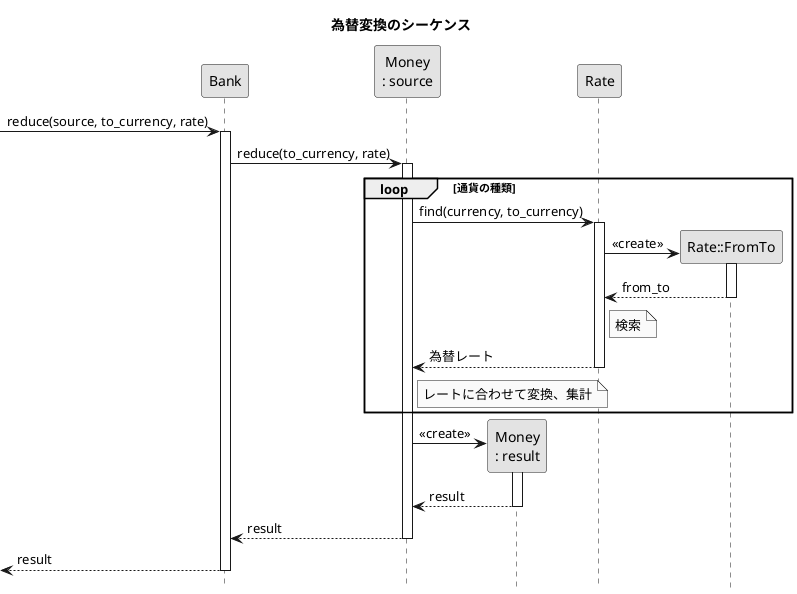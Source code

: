 @startuml seq
title 為替変換のシーケンス

skinparam {
  monochrome true
  shadowing false
}
hide footbox

participant Bank
participant "Money\n: source" as Money
participant "Money\n: result" as Money2
participant Rate
participant "Rate::FromTo" as FromTo

-> Bank : reduce(source, to_currency, rate)
activate Bank

  Bank -> Money : reduce(to_currency, rate)
  activate Money

    loop 通貨の種類
      Money -> Rate : find(currency, to_currency)
      activate Rate

        create FromTo
        Rate -> FromTo : <<create>>
        activate FromTo
        Rate <-- FromTo : from_to
        deactivate FromTo

        note right of Rate : 検索

      Money <-- Rate : 為替レート
      deactivate Rate

      note right of Money: レートに合わせて変換、集計
    end

    create Money2
    Money -> Money2 : <<create>>
    activate Money2
    Money <-- Money2 : result
    deactivate Money2
  Bank <-- Money : result
  deactivate Money

<-- Bank : result
deactivate Bank
@enduml
